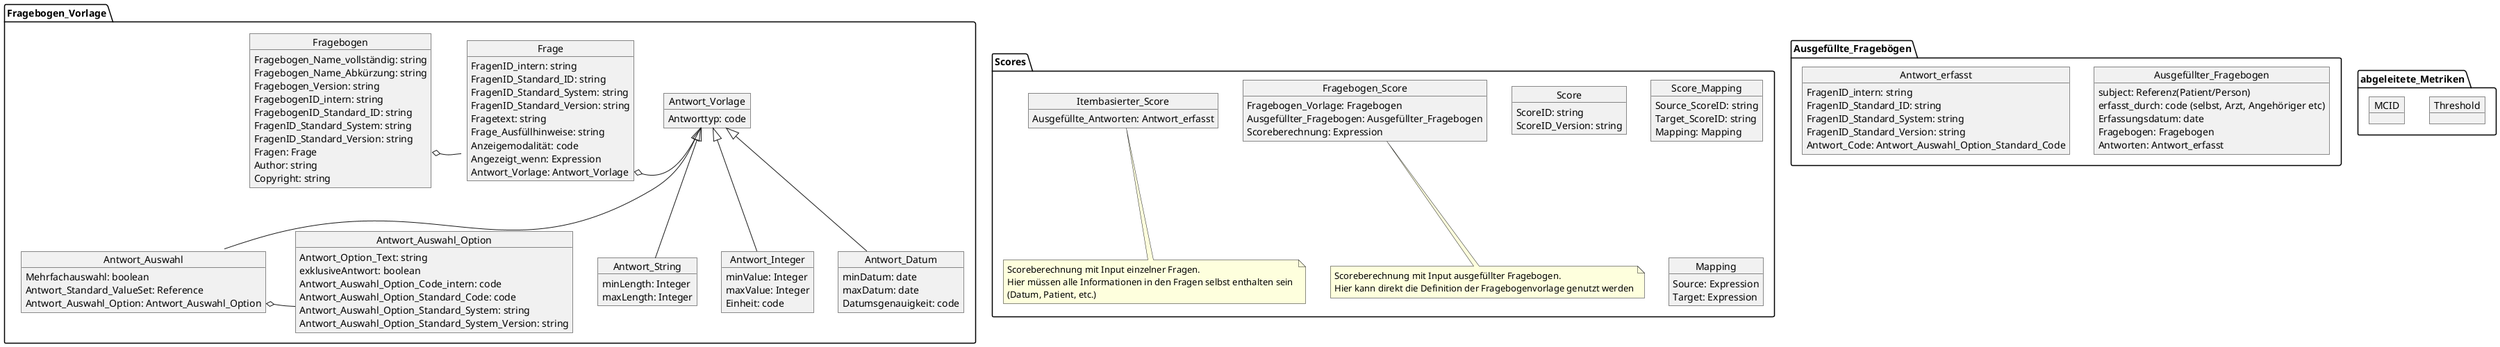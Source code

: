 @startuml MII_PROMs_Fragebögen
package Fragebogen_Vorlage {
    object Fragebogen {
        Fragebogen_Name_vollständig: string
        Fragebogen_Name_Abkürzung: string
        Fragebogen_Version: string
        FragebogenID_intern: string
        FragebogenID_Standard_ID: string
        FragenID_Standard_System: string
        FragenID_Standard_Version: string
        Fragen: Frage
        Author: string

        Copyright: string


    }

    object Frage{
        FragenID_intern: string
        FragenID_Standard_ID: string
        FragenID_Standard_System: string
        FragenID_Standard_Version: string
        Fragetext: string
        Frage_Ausfüllhinweise: string
        Anzeigemodalität: code
        Angezeigt_wenn: Expression
        Antwort_Vorlage: Antwort_Vorlage

    }

    Fragebogen::Frage o-right- Frage

    object Antwort_Vorlage {
        Antworttyp: code
    }
    Frage::Antwort_Vorlage  o-right-- Antwort_Vorlage

    object Antwort_String {
        minLength: Integer
        maxLength: Integer
    }
    Antwort_Vorlage <|-down- Antwort_String

    object Antwort_Auswahl {
        Mehrfachauswahl: boolean
        Antwort_Standard_ValueSet: Reference
        Antwort_Auswahl_Option: Antwort_Auswahl_Option
    }
    object Antwort_Auswahl_Option {
        Antwort_Option_Text: string
        exklusiveAntwort: boolean
        Antwort_Auswahl_Option_Code_intern: code
        Antwort_Auswahl_Option_Standard_Code: code
        Antwort_Auswahl_Option_Standard_System: string
        Antwort_Auswahl_Option_Standard_System_Version: string

    }

    Antwort_Vorlage <|-down- Antwort_Auswahl
    Antwort_Auswahl::Antwort_Auswahl_Option o-right- Antwort_Auswahl_Option

    object Antwort_Integer {
        minValue: Integer
        maxValue: Integer
        Einheit: code
    }
    Antwort_Vorlage <|-down- Antwort_Integer

    object Antwort_Datum {
        minDatum: date
        maxDatum: date
        Datumsgenauigkeit: code
    }
    Antwort_Vorlage <|-down- Antwort_Datum

}

package Ausgefüllte_Fragebögen {
    object Ausgefüllter_Fragebogen {
        subject: Referenz(Patient/Person)
        erfasst_durch: code (selbst, Arzt, Angehöriger etc)
        Erfassungsdatum: date
        Fragebogen: Fragebogen
        Antworten: Antwort_erfasst
    }
    object Antwort_erfasst {
        FragenID_intern: string
        FragenID_Standard_ID: string
        FragenID_Standard_System: string
        FragenID_Standard_Version: string
        Antwort_Code: Antwort_Auswahl_Option_Standard_Code


    }
}


package Scores {
    object Score {
        ScoreID: string
        ScoreID_Version: string


    }
    
    object Fragebogen_Score {
        Fragebogen_Vorlage: Fragebogen
        Ausgefüllter_Fragebogen: Ausgefüllter_Fragebogen
        Scoreberechnung: Expression


    }
    note bottom of Fragebogen_Score 
        Scoreberechnung mit Input ausgefüllter Fragebogen. 
        Hier kann direkt die Definition der Fragebogenvorlage genutzt werden
    end note

    object Itembasierter_Score {
        Ausgefüllte_Antworten: Antwort_erfasst
    }
    note bottom of Itembasierter_Score 
        Scoreberechnung mit Input einzelner Fragen. 
        Hier müssen alle Informationen in den Fragen selbst enthalten sein 
        (Datum, Patient, etc.)
    end note

    object Score_Mapping {
        Source_ScoreID: string
        Target_ScoreID: string
        Mapping: Mapping
    }
    object Mapping {
        Source: Expression
        Target: Expression        
    }
    


}


package abgeleitete_Metriken {
    object Threshold
    object MCID
}




@enduml

/'
Teil der nächsten Stufe:
Mehrsprachigkeit
Modulare Fragebögen und Fragenkataloge
Adaptive Fragebögen und CAT
'/
